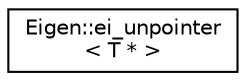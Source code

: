 digraph "Graphical Class Hierarchy"
{
  edge [fontname="Helvetica",fontsize="10",labelfontname="Helvetica",labelfontsize="10"];
  node [fontname="Helvetica",fontsize="10",shape=record];
  rankdir="LR";
  Node1 [label="Eigen::ei_unpointer\l\< T * \>",height=0.2,width=0.4,color="black", fillcolor="white", style="filled",URL="$struct_eigen_1_1ei__unpointer_3_01_t_01_5_01_4.html"];
}
